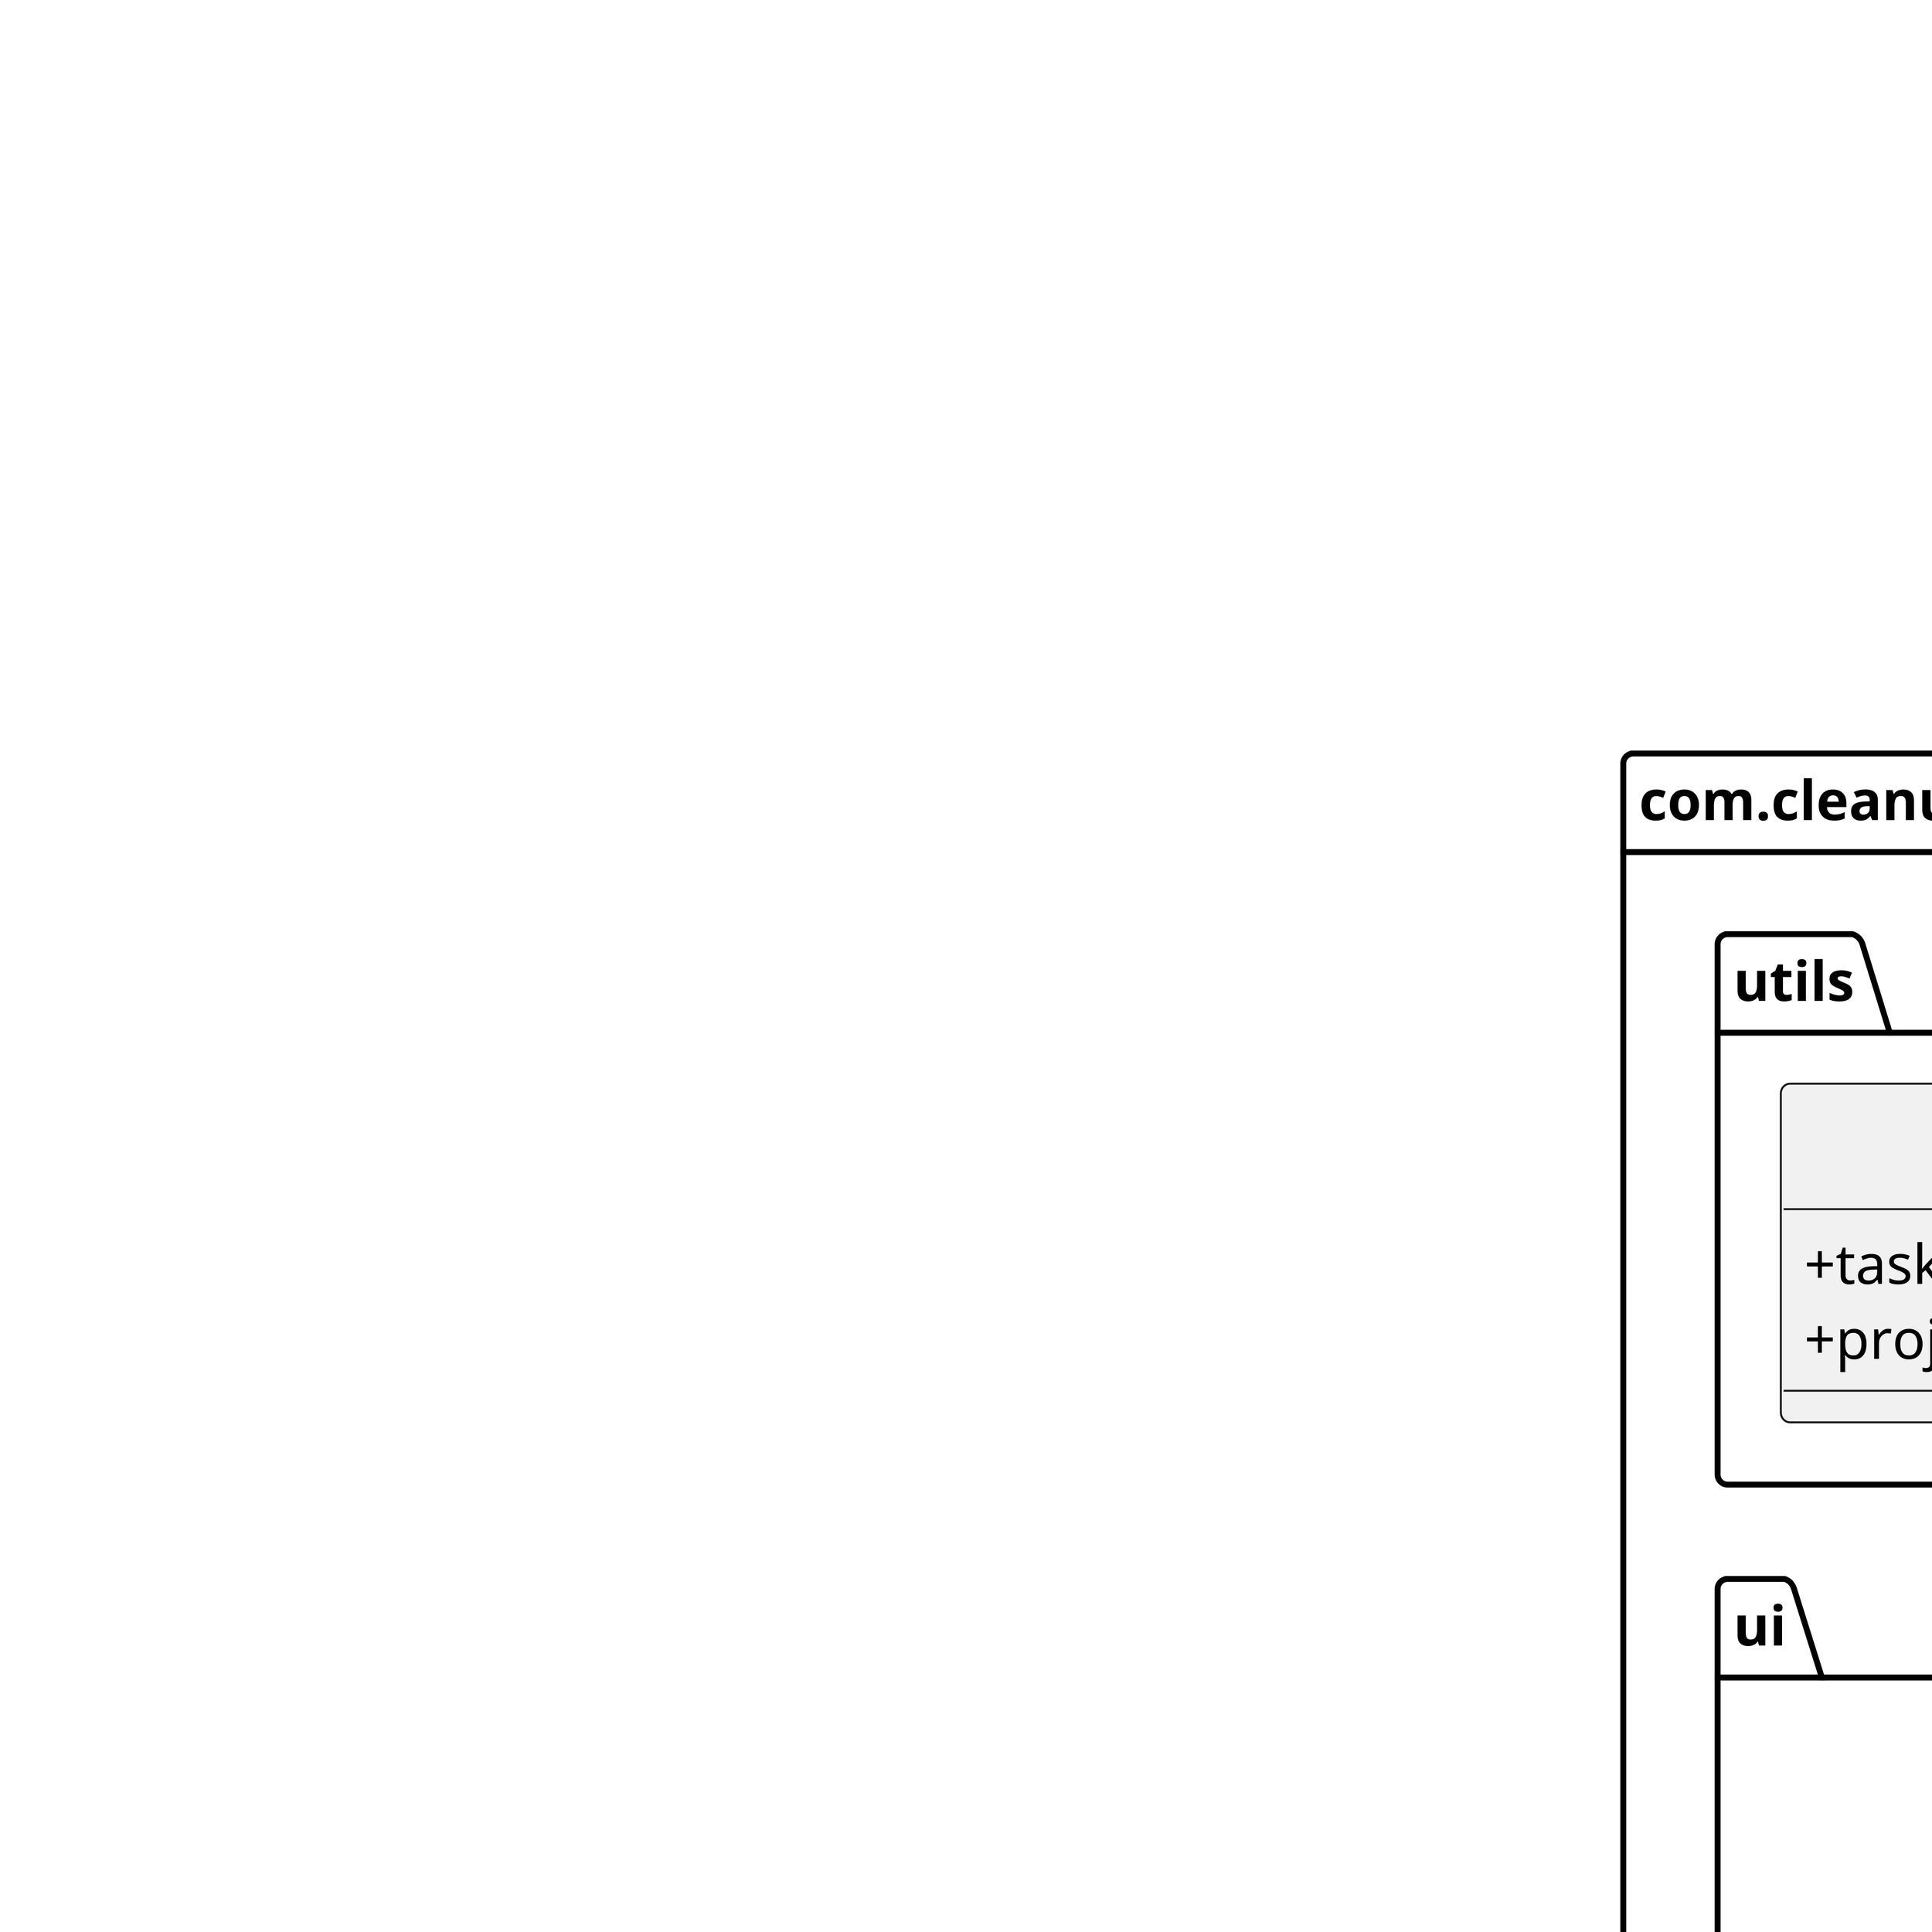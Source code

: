@startuml

    title "Implementation Diagram"
    skinparam classAttributeIconSize 0
    set namespaceSeparator none
    skinparam dpi 800

   package androidx.appcompat.app <<external>> {
        class AppCompatActivity
   }
    package androidx.recyclerview.widget <<external>> {
        class RecyclerView.ViewHolder
    }

    package androidx.lifecycle <<external>> {
        class ViewModel
        class ViewModelProvider.Factory
    }

    package androidx.room <<external>> {
        abstract class RoomDatabase
    }


    package com.cleanup.todoc {

        package data {

            package entities{
               class Task {
                    - id : Long
                    - name : String
                    - creationTimestamp : Long

                    + setId(id : Long)
                    + getId() : Long
                    + getName() : String
                    + getCreationTimestamp() : Long
                    + getProjectId() : Long
                }

               class Project {
                    - id : Long
                    - name : String
                    - color : Integer

                    + setId(id : Long)
                    + getId() : Long
                    + getName() : String
                    + getColor() : Integer
                }
            }

            package repositories {
                class TaskRepository {
                    - doInBackground : Executor
                    - allTasks : LiveData<List<Task>>
                    - tasksSortedInAscendingOrderOfProject : LiveData<List<Task>>
                    - tasksSortedInDescendingOrderOfProject : LiveData<List<Task>>
                    - tasksSortedByNewestFirst : LiveData<List<Task>>
                    - tasksSortedByOldestFirst : LiveData<List<Task>>

                    + insert(task : Task)
                    + delete(taskId : Integer)
                    + getAll() : LiveData<List<Task>>
                    + getTasksInAscendingOrderOfProject() : LiveData<List<Task>>
                    + getTasksInDescendingOrderOfProject() : LiveData<List<Task>>
                    + getTasksSortedByNewestFirst() : LiveData<List<Task>>
                    + getTasksSortedByOldestFirst() : LiveData<List<Task>>
                }
                class ProjectRepository {
                    - allProjects : LiveData<List<Task>>
                    - doInBackground : Executor
                    + insert(project : Project)
                    + getAllProjects() : List<Project>
                    + getById(id : Long, listener : GetProjectListener)
                }

                interface GetProjectListener {
                    ~ onGet(project : Project);
                }

                ProjectRepository +- GetProjectListener
            }

            package dao {
                interface TaskDao {
                    + insert(task : Task)
                    + delete(taskId : Integer)
                    + getAll() : LiveData<List<Task>>
                    + getSortedInAscendingOrderOfProject() : LiveData<List<Task>>
                    + getSortedInDescendingOrderOfProject() : LiveData<List<Task>>
                    + getSortedInAscendingOrderOfDate() : LiveData<List<Task>>
                    + getSortedInDescendingOrderOfDate() : LiveData<List<Task>>
                }

                interface ProjectDao {
                    + insert(project : Project)
                    + getAll() : List<Project>
                    + getByName(name : String)
                    + getById(id : Long)
                }
            }

            abstract class Database {
                - prepopulate : Callback
                + getInstance() : Database
            }
       }


        package view_models {
            class MainActivityViewModel {
                - tasksSortedInAscendingOrderOfProject : LiveData<List<Task>>
                - tasksSortedInDescendingOrderOfProject : LiveData<List<Task>>
                - tasksSortedByNewestFirst : LiveData<List<Task>>
                - tasksSortedByOldestFirst : LiveData<List<Task>>
                - allProjects : LiveData<List<Project>>
                - allTasks : LiveData<List<Task>>
                - currentOrder : TasksOrder

                + addNewTask(task : Task)
                + deleteTask(task : Task)
                + getTasksSortedInAscendingOrderOfProject() : LiveData<List<Task>>
                + getTasksSortedInDescendingOrderOfProject() : LiveData<List<Task>>
                + getTasksSortedByNewestFirst() : LiveData<List<Task>>
                + getTasksSortedByOldestFirst() : LiveData<List<Task>>
                + getAllProjects() : LiveData<List<Project>>
                + getAllTasks() : LiveData<List<Task>>
            }

            class Factory {
                - projectRepository : ProjectRepository
                - taskRepository : TaskRepository
                + create() : ViewModel
            }

            enum TasksOrder {
                NEWEST_FIRST
                OLDEST_FIRST
                ALPHABETICAL_ORDER_ASC
                ALPHABETICAL_ORDER_DESC
            }

            MainActivityViewModel +-- Factory
            ViewModelProvider.Factory <|- Factory
            TasksOrder -+ MainActivityViewModel
            ViewModel <|- MainActivityViewModel
        }


        package ui {
            class MainActivity {
                - allProjects : List<Project>
                - tasks : LiveData<List<Task>>
                - dialog : AlertDialog
                - dialogEditText : EditText
                - dialogSpinner : Spinner
                - listTasks : RecyclerView
                - lblNoTasks : TextView

                + onCreate()
                - setUpViewModel()
                - setUpViews()
                - setUpTasksRecyclerView()
                + onCreateOptionsMenu() : boolean
                + onOptionsItemSelected() : boolean
                - onPositiveButtonClick()
                - showAddTaskDialog() : AlertDialog
                - addTask()
                - updateTasks()
                - updateViewState()
                - getAddTaskDialog()
                - populateDialogSpinner()
            }

            class TaskAdapter {
                - tasks : List<Task>
                - deleteTaskListener
                - projectRepository

                ~ updateTasks(tasks : List<Task>)
                + onCreateViewHolder(viewGroup : ViewGroup, viewType : int) TaskViewHolder
                + onBindViewHolder(taskViewHolder : TaskViewHolder, position : int)
                + getItemCount() : int
            }

            interface DeleteTaskListener {
                ~ onDeleteTask(task : Task)
            }

           class TaskViewHolder {
                - imgProject : AppCompatImageView
                - lblTaskName : TextView
                - lblProjectName : TextView
                - imgDelete : AppCompatImageView
                - deleteTaskListener : DeleteTaskListener
                ~ bind(task : Task)
           }

            RecyclerView.ViewHolder <|--- TaskViewHolder
            DeleteTaskListener -+ TaskAdapter
            TaskViewHolder --+ TaskAdapter
        }

        package utils {
            class DependencyContainer {
                + taskRepository : TaskRepository
                + projectRepository : ProjectRepository
            }
        }

    }

    Task "*" - "1" Project

    RoomDatabase <|--- Database

    Database -- TaskDao
    Database -- ProjectDao

    TaskDao "1" -- "1" TaskRepository
    ProjectDao "1" -- "1" ProjectRepository

    ProjectRepository "*" o-- "1" Project
    TaskRepository "*" o-- "1" Task

    ProjectRepository "1" - "1" MainActivityViewModel
    TaskRepository "1" - "1" MainActivityViewModel

    MainActivity "1" -- "1" MainActivityViewModel
    TaskAdapter "1" - "1" MainActivity
    DependencyContainer "1" --- "1" MainActivity
    AppCompatActivity <|- MainActivity

    AppCompatActivity -[hidden]- ViewModelProvider.Factory

@enduml